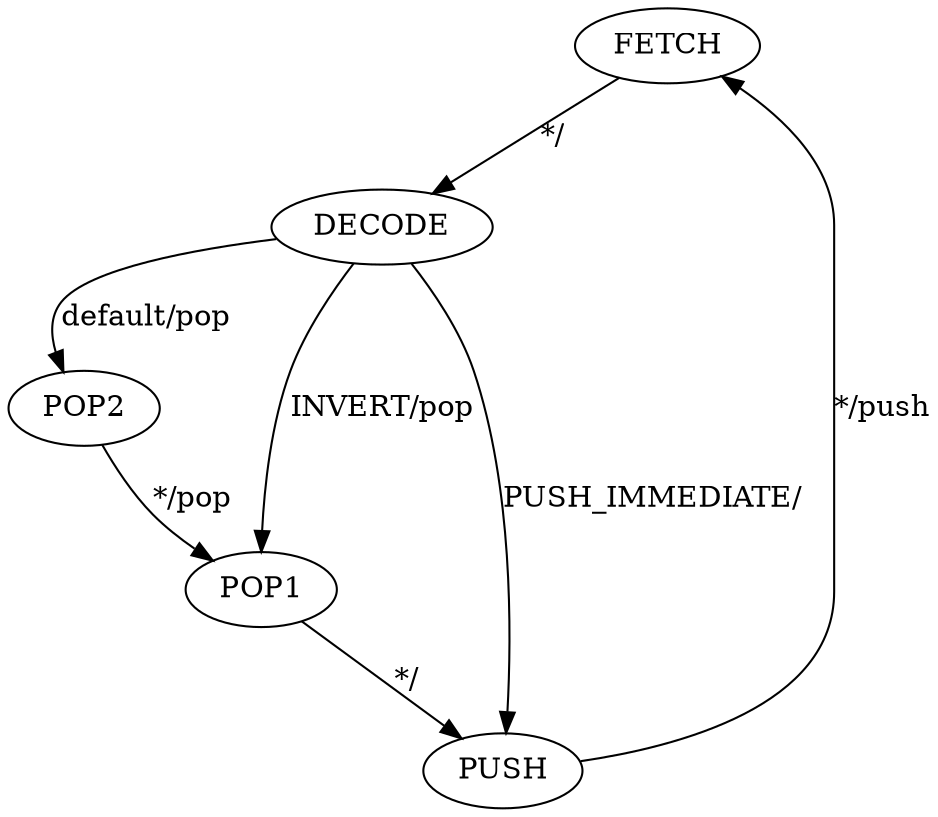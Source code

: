 digraph G {
    // rankdir = LR;
	FETCH  -> DECODE [label="*/"];
	DECODE -> POP2   [label="default/pop"];
	DECODE -> POP1   [label="INVERT/pop"];
	DECODE -> PUSH   [label="PUSH_IMMEDIATE/"];
	POP2   -> POP1   [label="*/pop"];
	POP1   -> PUSH   [label="*/"];
	PUSH   -> FETCH  [label="*/push"];
}
